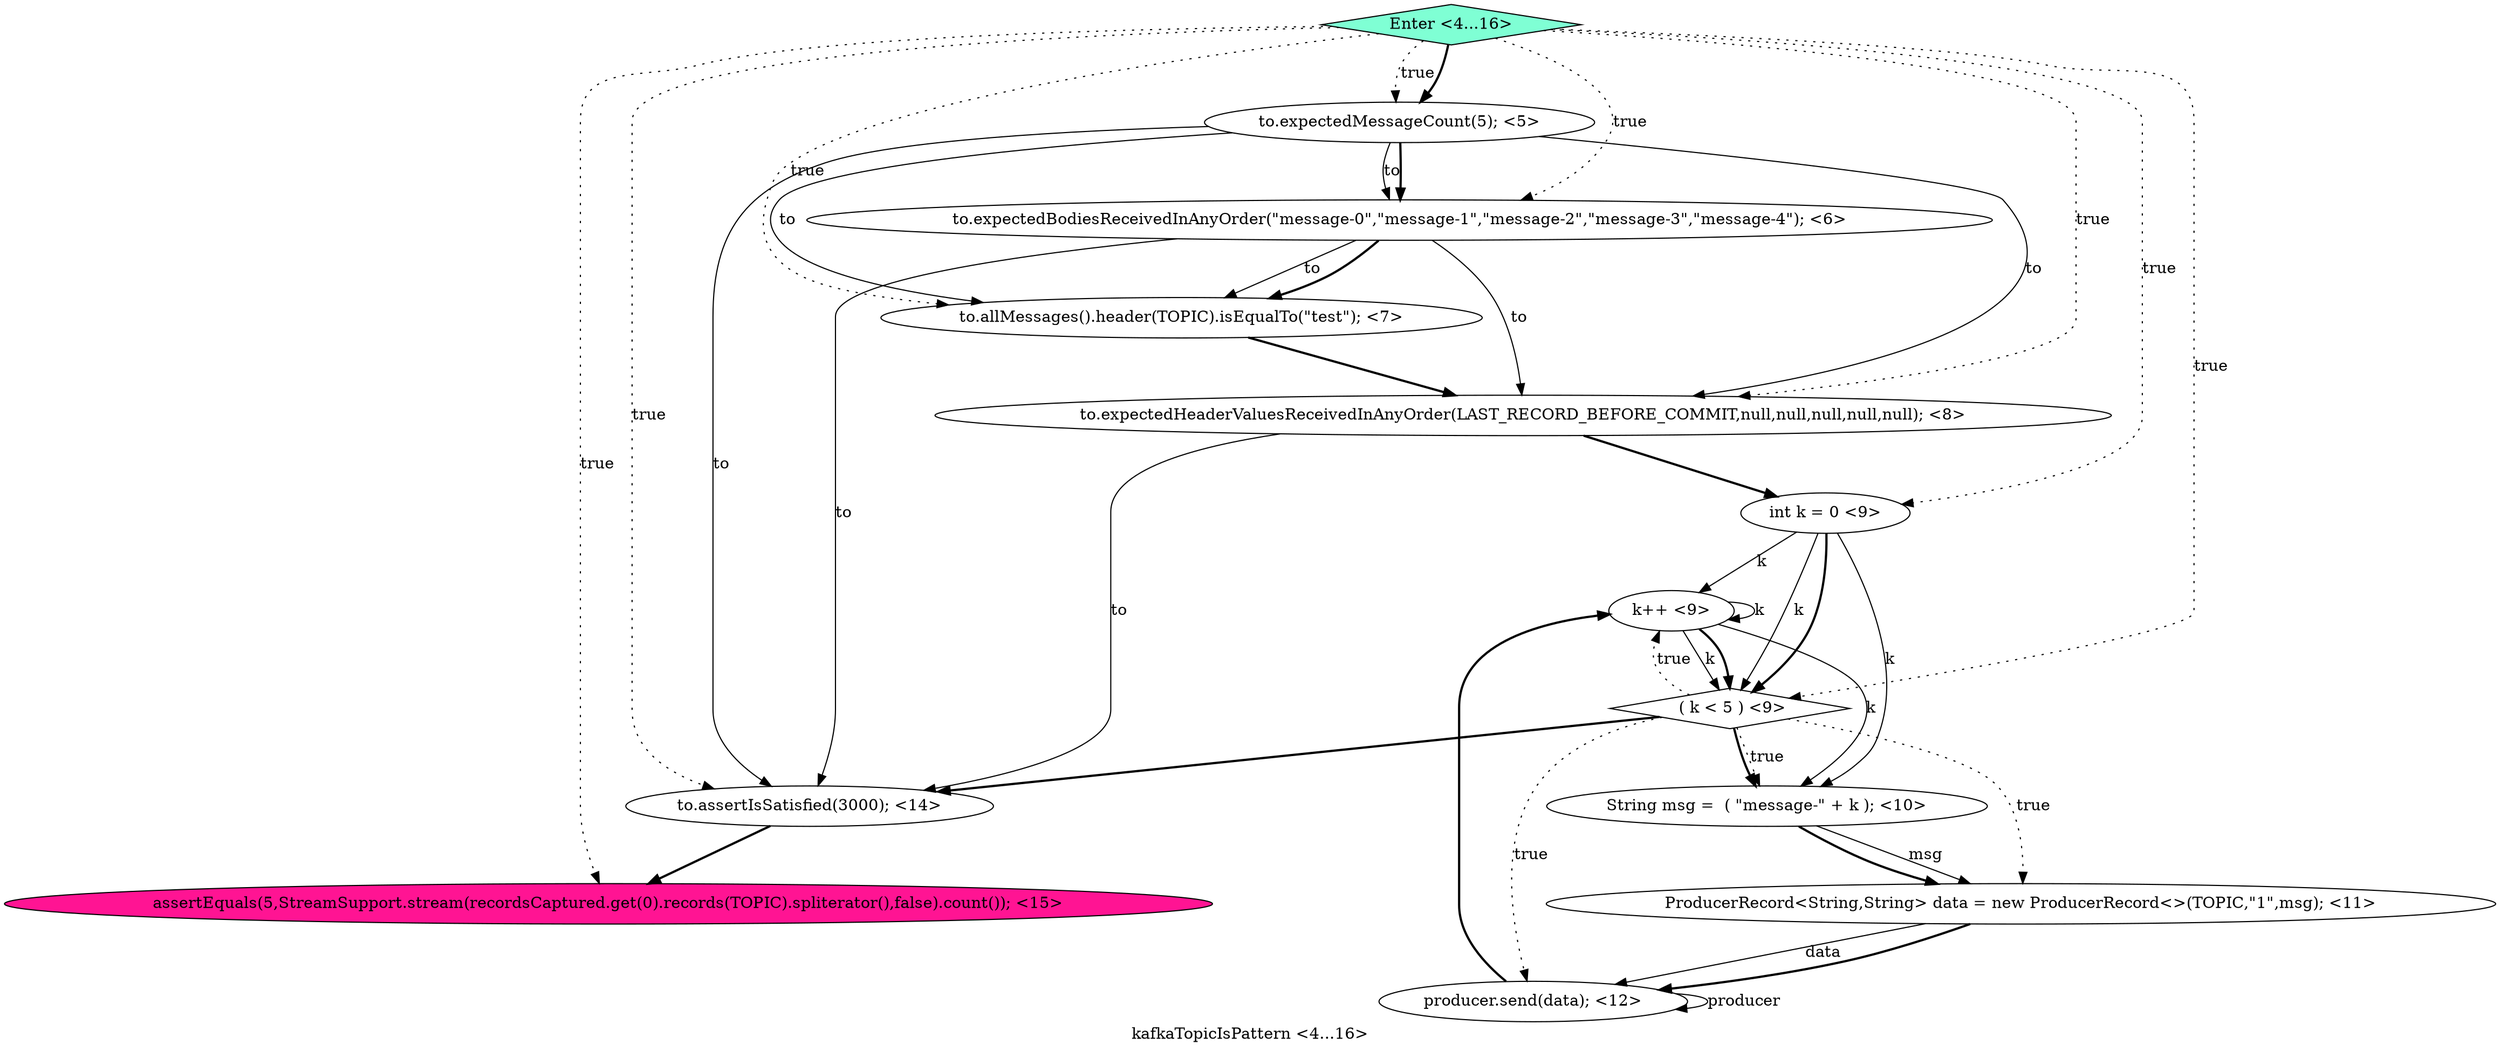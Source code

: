 digraph PDG {
label = "kafkaTopicIsPattern <4...16>";
0.3 [style = filled, label = "to.expectedHeaderValuesReceivedInAnyOrder(LAST_RECORD_BEFORE_COMMIT,null,null,null,null,null); <8>", fillcolor = white, shape = ellipse];
0.12 [style = filled, label = "Enter <4...16>", fillcolor = aquamarine, shape = diamond];
0.8 [style = filled, label = "ProducerRecord<String,String> data = new ProducerRecord<>(TOPIC,\"1\",msg); <11>", fillcolor = white, shape = ellipse];
0.0 [style = filled, label = "to.expectedMessageCount(5); <5>", fillcolor = white, shape = ellipse];
0.9 [style = filled, label = "producer.send(data); <12>", fillcolor = white, shape = ellipse];
0.11 [style = filled, label = "assertEquals(5,StreamSupport.stream(recordsCaptured.get(0).records(TOPIC).spliterator(),false).count()); <15>", fillcolor = deeppink, shape = ellipse];
0.1 [style = filled, label = "to.expectedBodiesReceivedInAnyOrder(\"message-0\",\"message-1\",\"message-2\",\"message-3\",\"message-4\"); <6>", fillcolor = white, shape = ellipse];
0.4 [style = filled, label = "int k = 0 <9>", fillcolor = white, shape = ellipse];
0.6 [style = filled, label = "k++ <9>", fillcolor = white, shape = ellipse];
0.10 [style = filled, label = "to.assertIsSatisfied(3000); <14>", fillcolor = white, shape = ellipse];
0.7 [style = filled, label = "String msg =  ( \"message-\" + k ); <10>", fillcolor = white, shape = ellipse];
0.2 [style = filled, label = "to.allMessages().header(TOPIC).isEqualTo(\"test\"); <7>", fillcolor = white, shape = ellipse];
0.5 [style = filled, label = " ( k < 5 ) <9>", fillcolor = white, shape = diamond];
0.0 -> 0.1 [style = solid, label="to"];
0.0 -> 0.1 [style = bold, label=""];
0.0 -> 0.2 [style = solid, label="to"];
0.0 -> 0.3 [style = solid, label="to"];
0.0 -> 0.10 [style = solid, label="to"];
0.1 -> 0.2 [style = solid, label="to"];
0.1 -> 0.2 [style = bold, label=""];
0.1 -> 0.3 [style = solid, label="to"];
0.1 -> 0.10 [style = solid, label="to"];
0.2 -> 0.3 [style = bold, label=""];
0.3 -> 0.4 [style = bold, label=""];
0.3 -> 0.10 [style = solid, label="to"];
0.4 -> 0.5 [style = solid, label="k"];
0.4 -> 0.5 [style = bold, label=""];
0.4 -> 0.6 [style = solid, label="k"];
0.4 -> 0.7 [style = solid, label="k"];
0.5 -> 0.6 [style = dotted, label="true"];
0.5 -> 0.7 [style = dotted, label="true"];
0.5 -> 0.7 [style = bold, label=""];
0.5 -> 0.8 [style = dotted, label="true"];
0.5 -> 0.9 [style = dotted, label="true"];
0.5 -> 0.10 [style = bold, label=""];
0.6 -> 0.5 [style = solid, label="k"];
0.6 -> 0.5 [style = bold, label=""];
0.6 -> 0.6 [style = solid, label="k"];
0.6 -> 0.7 [style = solid, label="k"];
0.7 -> 0.8 [style = solid, label="msg"];
0.7 -> 0.8 [style = bold, label=""];
0.8 -> 0.9 [style = solid, label="data"];
0.8 -> 0.9 [style = bold, label=""];
0.9 -> 0.6 [style = bold, label=""];
0.9 -> 0.9 [style = solid, label="producer"];
0.10 -> 0.11 [style = bold, label=""];
0.12 -> 0.0 [style = dotted, label="true"];
0.12 -> 0.0 [style = bold, label=""];
0.12 -> 0.1 [style = dotted, label="true"];
0.12 -> 0.2 [style = dotted, label="true"];
0.12 -> 0.3 [style = dotted, label="true"];
0.12 -> 0.4 [style = dotted, label="true"];
0.12 -> 0.5 [style = dotted, label="true"];
0.12 -> 0.10 [style = dotted, label="true"];
0.12 -> 0.11 [style = dotted, label="true"];
}
